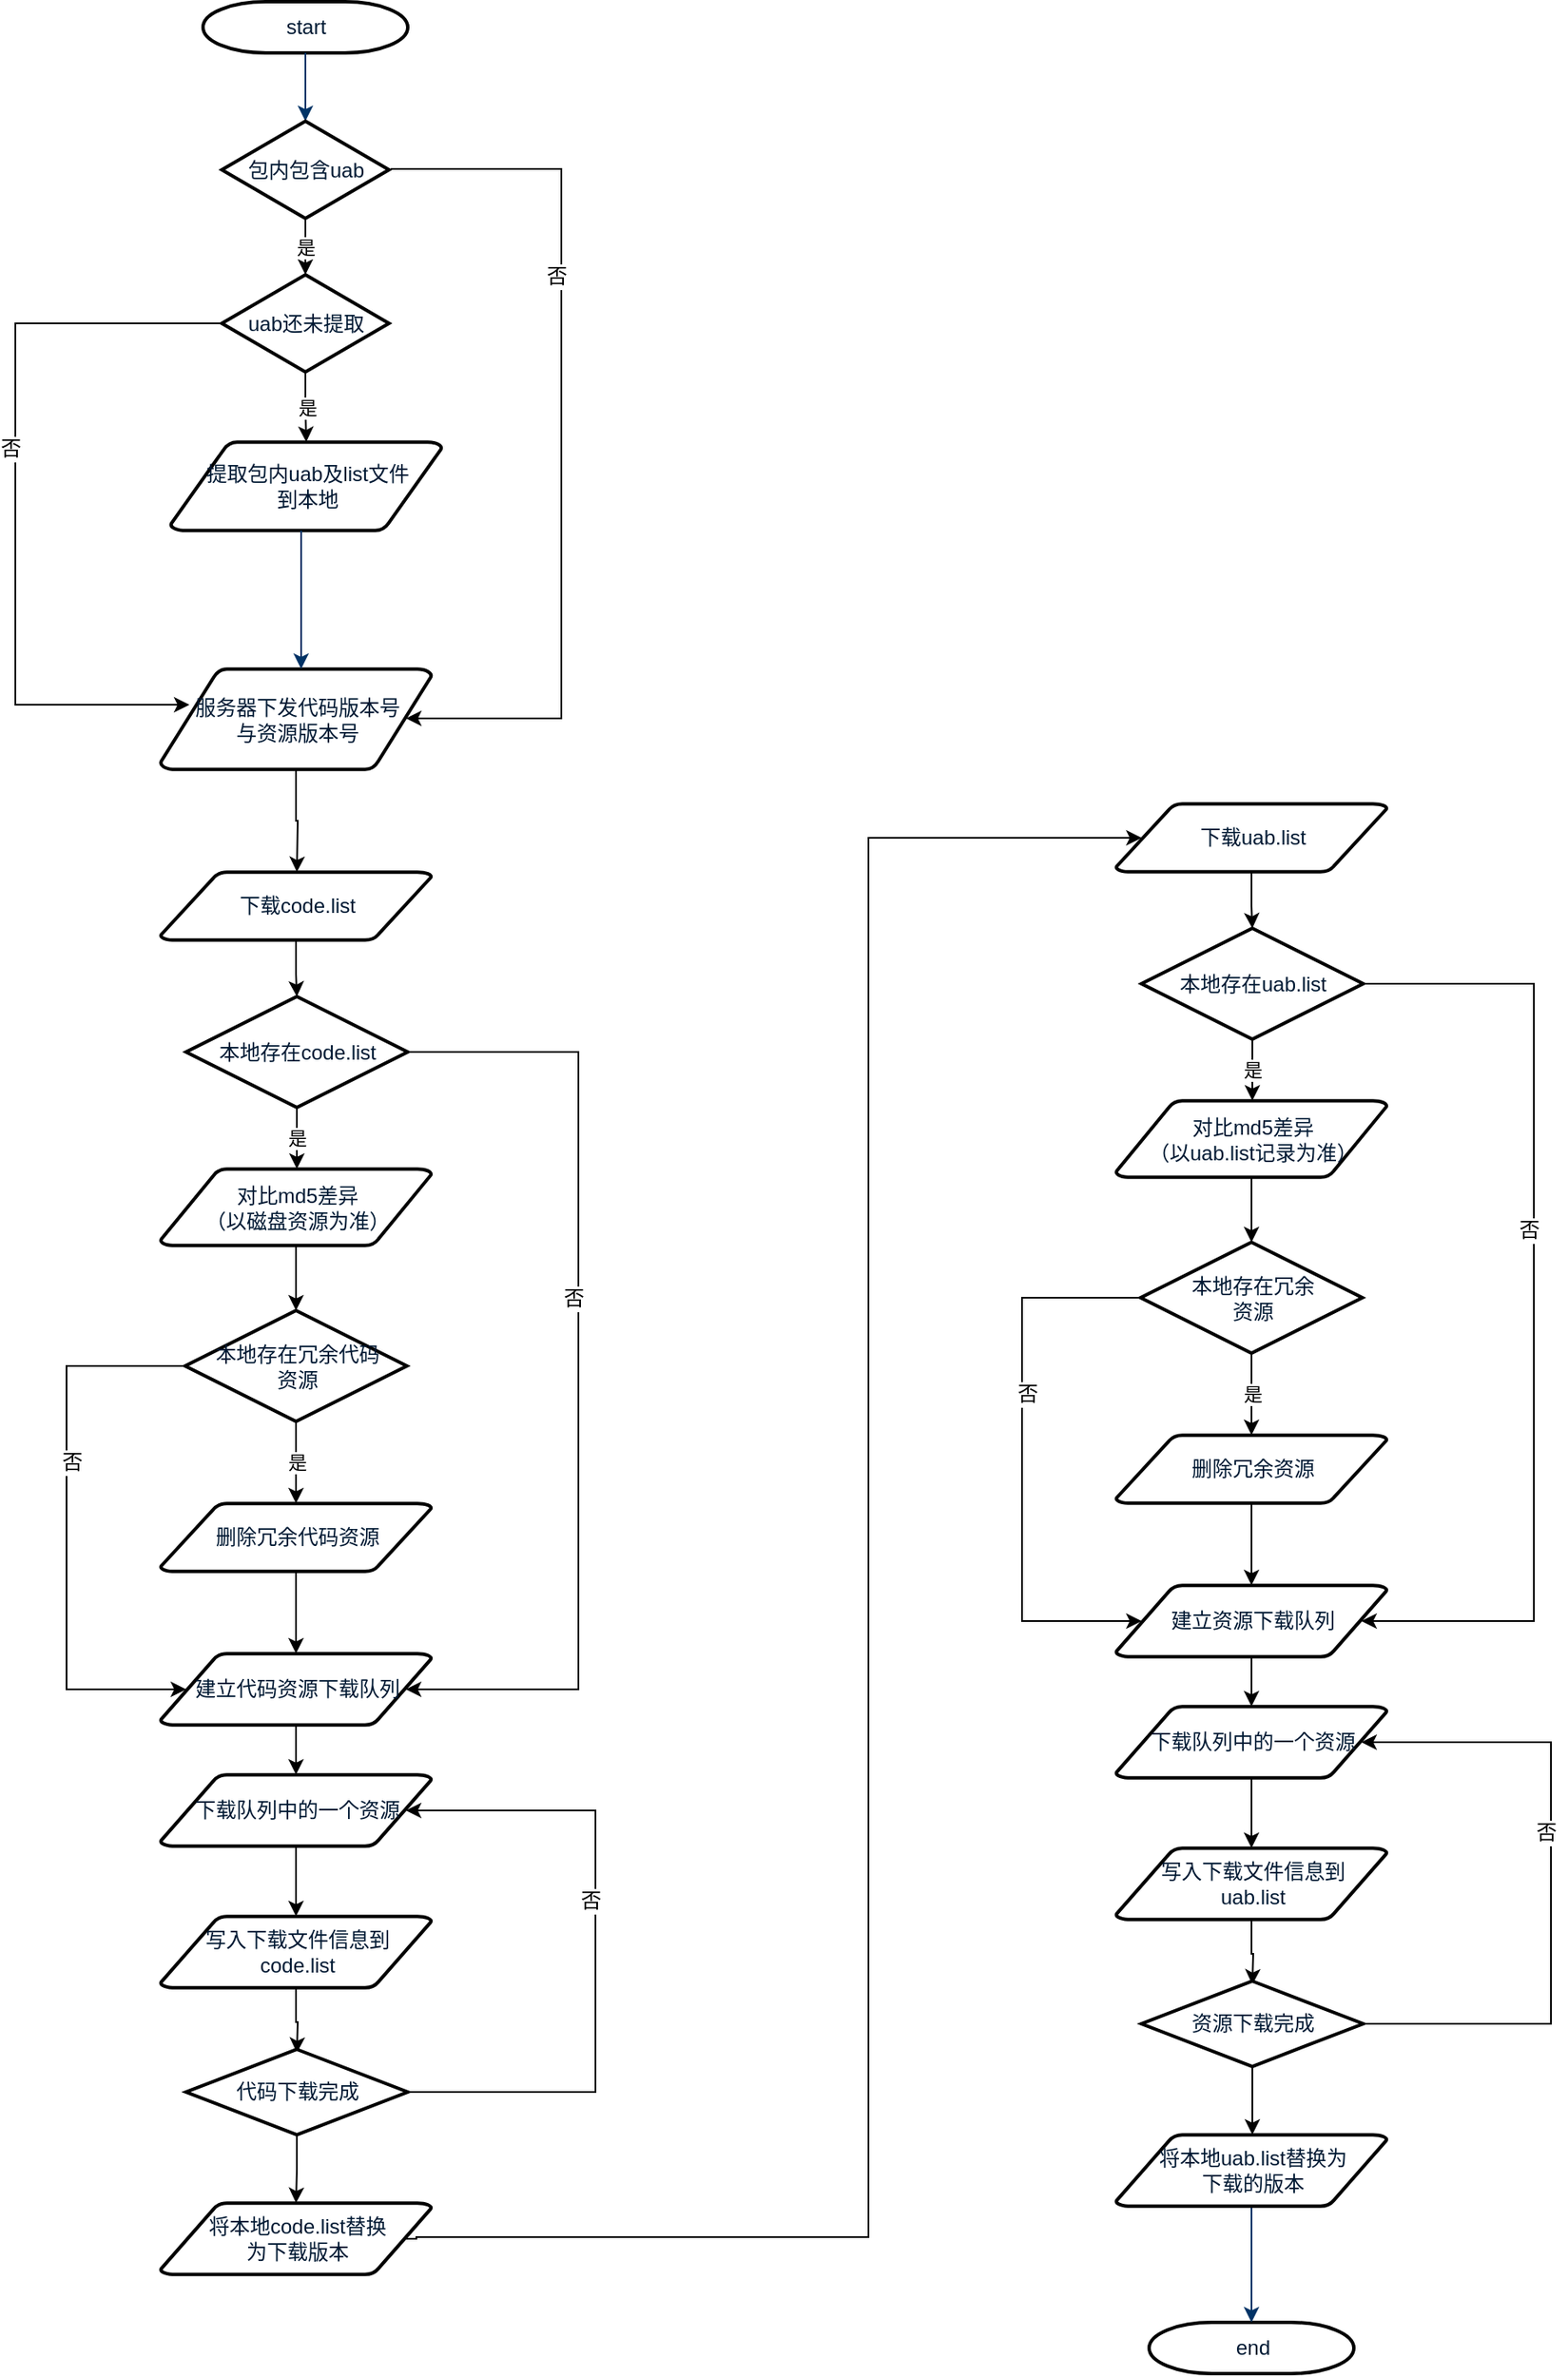 <mxfile version="10.5.9" type="github"><diagram id="6a731a19-8d31-9384-78a2-239565b7b9f0" name="Page-1"><mxGraphModel dx="2034" dy="1156" grid="1" gridSize="10" guides="1" tooltips="1" connect="1" arrows="1" fold="1" page="1" pageScale="1" pageWidth="1169" pageHeight="827" background="#ffffff" math="0" shadow="0"><root><mxCell id="0"/><mxCell id="1" parent="0"/><mxCell id="2" value="start" style="shape=mxgraph.flowchart.terminator;fillColor=#FFFFFF;strokeColor=#000000;strokeWidth=2;gradientColor=none;gradientDirection=north;fontColor=#001933;fontStyle=0;html=1;" parent="1" vertex="1"><mxGeometry x="260" y="60" width="120" height="30" as="geometry"/></mxCell><mxCell id="4" value="提取包内uab及list文件&lt;br&gt;到本地&lt;br&gt;" style="shape=mxgraph.flowchart.data;fillColor=#FFFFFF;strokeColor=#000000;strokeWidth=2;gradientColor=none;gradientDirection=north;fontColor=#001933;fontStyle=0;html=1;" parent="1" vertex="1"><mxGeometry x="241" y="318" width="159" height="52" as="geometry"/></mxCell><mxCell id="7" style="fontColor=#001933;fontStyle=1;strokeColor=#003366;strokeWidth=1;html=1;" parent="1" source="2" edge="1"><mxGeometry relative="1" as="geometry"><mxPoint x="320" y="130" as="targetPoint"/></mxGeometry></mxCell><mxCell id="IXbfZBWrWdyQMNdrS6CQ-68" value="" style="edgeStyle=orthogonalEdgeStyle;rounded=0;orthogonalLoop=1;jettySize=auto;html=1;" edge="1" parent="1" source="13"><mxGeometry relative="1" as="geometry"><mxPoint x="315" y="570" as="targetPoint"/></mxGeometry></mxCell><mxCell id="13" value="服务器下发代码版本号&lt;br&gt;与资源版本号&lt;br&gt;" style="shape=mxgraph.flowchart.data;fillColor=#FFFFFF;strokeColor=#000000;strokeWidth=2;gradientColor=none;gradientDirection=north;fontColor=#001933;fontStyle=0;html=1;" parent="1" vertex="1"><mxGeometry x="235" y="451" width="159" height="59" as="geometry"/></mxCell><mxCell id="17" value="" style="edgeStyle=elbowEdgeStyle;elbow=horizontal;fontColor=#001933;fontStyle=1;strokeColor=#003366;strokeWidth=1;html=1;" parent="1" source="4" target="13" edge="1"><mxGeometry width="100" height="100" as="geometry"><mxPoint y="100" as="sourcePoint"/><mxPoint x="100" as="targetPoint"/></mxGeometry></mxCell><mxCell id="40" value="end" style="shape=mxgraph.flowchart.terminator;fillColor=#FFFFFF;strokeColor=#000000;strokeWidth=2;gradientColor=none;gradientDirection=north;fontColor=#001933;fontStyle=0;html=1;" parent="1" vertex="1"><mxGeometry x="814.5" y="1420" width="120" height="30" as="geometry"/></mxCell><mxCell id="43" value="" style="edgeStyle=elbowEdgeStyle;elbow=vertical;exitX=0.5;exitY=1;exitPerimeter=0;entryX=0.5;entryY=0;entryPerimeter=0;fontColor=#001933;fontStyle=1;strokeColor=#003366;strokeWidth=1;html=1;exitDx=0;exitDy=0;" parent="1" source="IXbfZBWrWdyQMNdrS6CQ-125" target="40" edge="1"><mxGeometry width="100" height="100" as="geometry"><mxPoint x="320" y="1810" as="sourcePoint"/><mxPoint x="100" as="targetPoint"/></mxGeometry></mxCell><mxCell id="IXbfZBWrWdyQMNdrS6CQ-58" value="是" style="edgeStyle=orthogonalEdgeStyle;rounded=0;orthogonalLoop=1;jettySize=auto;html=1;" edge="1" parent="1" source="IXbfZBWrWdyQMNdrS6CQ-55" target="IXbfZBWrWdyQMNdrS6CQ-56"><mxGeometry relative="1" as="geometry"/></mxCell><mxCell id="IXbfZBWrWdyQMNdrS6CQ-55" value="包内包含uab" style="shape=mxgraph.flowchart.decision;fillColor=#FFFFFF;strokeColor=#000000;strokeWidth=2;gradientColor=none;gradientDirection=north;fontColor=#001933;fontStyle=0;html=1;" vertex="1" parent="1"><mxGeometry x="271" y="130" width="98" height="57" as="geometry"/></mxCell><mxCell id="IXbfZBWrWdyQMNdrS6CQ-59" value="是" style="edgeStyle=orthogonalEdgeStyle;rounded=0;orthogonalLoop=1;jettySize=auto;html=1;" edge="1" parent="1" source="IXbfZBWrWdyQMNdrS6CQ-56" target="4"><mxGeometry relative="1" as="geometry"/></mxCell><mxCell id="IXbfZBWrWdyQMNdrS6CQ-61" value="" style="edgeStyle=orthogonalEdgeStyle;rounded=0;orthogonalLoop=1;jettySize=auto;html=1;entryX=0.107;entryY=0.356;entryDx=0;entryDy=0;entryPerimeter=0;" edge="1" parent="1" source="IXbfZBWrWdyQMNdrS6CQ-56" target="13"><mxGeometry relative="1" as="geometry"><mxPoint x="191" y="248.5" as="targetPoint"/><Array as="points"><mxPoint x="150" y="249"/><mxPoint x="150" y="472"/></Array></mxGeometry></mxCell><mxCell id="IXbfZBWrWdyQMNdrS6CQ-62" value="否" style="text;html=1;resizable=0;points=[];align=center;verticalAlign=middle;labelBackgroundColor=#ffffff;" vertex="1" connectable="0" parent="IXbfZBWrWdyQMNdrS6CQ-61"><mxGeometry x="-0.132" y="-3" relative="1" as="geometry"><mxPoint as="offset"/></mxGeometry></mxCell><mxCell id="IXbfZBWrWdyQMNdrS6CQ-64" value="" style="edgeStyle=orthogonalEdgeStyle;rounded=0;orthogonalLoop=1;jettySize=auto;html=1;" edge="1" parent="1"><mxGeometry relative="1" as="geometry"><mxPoint x="370" y="158" as="sourcePoint"/><mxPoint x="379" y="480" as="targetPoint"/><Array as="points"><mxPoint x="470" y="158"/><mxPoint x="470" y="480"/><mxPoint x="379" y="480"/></Array></mxGeometry></mxCell><mxCell id="IXbfZBWrWdyQMNdrS6CQ-65" value="否" style="text;html=1;resizable=0;points=[];align=center;verticalAlign=middle;labelBackgroundColor=#ffffff;" vertex="1" connectable="0" parent="IXbfZBWrWdyQMNdrS6CQ-64"><mxGeometry x="-0.621" y="-63" relative="1" as="geometry"><mxPoint as="offset"/></mxGeometry></mxCell><mxCell id="IXbfZBWrWdyQMNdrS6CQ-56" value="uab还未提取" style="shape=mxgraph.flowchart.decision;fillColor=#FFFFFF;strokeColor=#000000;strokeWidth=2;gradientColor=none;gradientDirection=north;fontColor=#001933;fontStyle=0;html=1;" vertex="1" parent="1"><mxGeometry x="271" y="220" width="98" height="57" as="geometry"/></mxCell><mxCell id="IXbfZBWrWdyQMNdrS6CQ-77" value="" style="edgeStyle=orthogonalEdgeStyle;rounded=0;orthogonalLoop=1;jettySize=auto;html=1;" edge="1" parent="1" source="IXbfZBWrWdyQMNdrS6CQ-66" target="IXbfZBWrWdyQMNdrS6CQ-76"><mxGeometry relative="1" as="geometry"/></mxCell><mxCell id="IXbfZBWrWdyQMNdrS6CQ-66" value="对比md5差异&lt;br&gt;（以磁盘资源为准）" style="shape=mxgraph.flowchart.data;fillColor=#FFFFFF;strokeColor=#000000;strokeWidth=2;gradientColor=none;gradientDirection=north;fontColor=#001933;fontStyle=0;html=1;" vertex="1" parent="1"><mxGeometry x="235" y="744" width="159" height="45" as="geometry"/></mxCell><mxCell id="IXbfZBWrWdyQMNdrS6CQ-74" value="是" style="edgeStyle=orthogonalEdgeStyle;rounded=0;orthogonalLoop=1;jettySize=auto;html=1;" edge="1" parent="1" source="IXbfZBWrWdyQMNdrS6CQ-70" target="IXbfZBWrWdyQMNdrS6CQ-66"><mxGeometry relative="1" as="geometry"><Array as="points"><mxPoint x="315" y="728"/><mxPoint x="315" y="728"/></Array></mxGeometry></mxCell><mxCell id="IXbfZBWrWdyQMNdrS6CQ-85" style="edgeStyle=orthogonalEdgeStyle;rounded=0;orthogonalLoop=1;jettySize=auto;html=1;entryX=0.905;entryY=0.5;entryDx=0;entryDy=0;entryPerimeter=0;" edge="1" parent="1" source="IXbfZBWrWdyQMNdrS6CQ-70" target="IXbfZBWrWdyQMNdrS6CQ-71"><mxGeometry relative="1" as="geometry"><Array as="points"><mxPoint x="480" y="676"/><mxPoint x="480" y="1049"/></Array></mxGeometry></mxCell><mxCell id="IXbfZBWrWdyQMNdrS6CQ-86" value="否" style="text;html=1;resizable=0;points=[];align=center;verticalAlign=middle;labelBackgroundColor=#ffffff;" vertex="1" connectable="0" parent="IXbfZBWrWdyQMNdrS6CQ-85"><mxGeometry x="-0.15" y="-3" relative="1" as="geometry"><mxPoint as="offset"/></mxGeometry></mxCell><mxCell id="IXbfZBWrWdyQMNdrS6CQ-70" value="本地存在code.list" style="shape=mxgraph.flowchart.decision;fillColor=#FFFFFF;strokeColor=#000000;strokeWidth=2;gradientColor=none;gradientDirection=north;fontColor=#001933;fontStyle=0;html=1;" vertex="1" parent="1"><mxGeometry x="250" y="643" width="130" height="65" as="geometry"/></mxCell><mxCell id="IXbfZBWrWdyQMNdrS6CQ-90" value="" style="edgeStyle=orthogonalEdgeStyle;rounded=0;orthogonalLoop=1;jettySize=auto;html=1;" edge="1" parent="1" source="IXbfZBWrWdyQMNdrS6CQ-71" target="IXbfZBWrWdyQMNdrS6CQ-89"><mxGeometry relative="1" as="geometry"/></mxCell><mxCell id="IXbfZBWrWdyQMNdrS6CQ-71" value="建立代码资源下载队列" style="shape=mxgraph.flowchart.data;fillColor=#FFFFFF;strokeColor=#000000;strokeWidth=2;gradientColor=none;gradientDirection=north;fontColor=#001933;fontStyle=0;html=1;" vertex="1" parent="1"><mxGeometry x="235" y="1028" width="159" height="42" as="geometry"/></mxCell><mxCell id="IXbfZBWrWdyQMNdrS6CQ-92" value="" style="edgeStyle=orthogonalEdgeStyle;rounded=0;orthogonalLoop=1;jettySize=auto;html=1;" edge="1" parent="1" source="IXbfZBWrWdyQMNdrS6CQ-89" target="IXbfZBWrWdyQMNdrS6CQ-91"><mxGeometry relative="1" as="geometry"/></mxCell><mxCell id="IXbfZBWrWdyQMNdrS6CQ-89" value="下载队列中的一个资源" style="shape=mxgraph.flowchart.data;fillColor=#FFFFFF;strokeColor=#000000;strokeWidth=2;gradientColor=none;gradientDirection=north;fontColor=#001933;fontStyle=0;html=1;" vertex="1" parent="1"><mxGeometry x="235" y="1099" width="159" height="42" as="geometry"/></mxCell><mxCell id="IXbfZBWrWdyQMNdrS6CQ-94" value="" style="edgeStyle=orthogonalEdgeStyle;rounded=0;orthogonalLoop=1;jettySize=auto;html=1;" edge="1" parent="1" source="IXbfZBWrWdyQMNdrS6CQ-91"><mxGeometry relative="1" as="geometry"><mxPoint x="315" y="1262" as="targetPoint"/></mxGeometry></mxCell><mxCell id="IXbfZBWrWdyQMNdrS6CQ-91" value="写入下载文件信息到&lt;br&gt;code.list&lt;br&gt;" style="shape=mxgraph.flowchart.data;fillColor=#FFFFFF;strokeColor=#000000;strokeWidth=2;gradientColor=none;gradientDirection=north;fontColor=#001933;fontStyle=0;html=1;" vertex="1" parent="1"><mxGeometry x="235" y="1182" width="159" height="42" as="geometry"/></mxCell><mxCell id="IXbfZBWrWdyQMNdrS6CQ-73" value="" style="edgeStyle=orthogonalEdgeStyle;rounded=0;orthogonalLoop=1;jettySize=auto;html=1;" edge="1" parent="1" source="IXbfZBWrWdyQMNdrS6CQ-72" target="IXbfZBWrWdyQMNdrS6CQ-70"><mxGeometry relative="1" as="geometry"/></mxCell><mxCell id="IXbfZBWrWdyQMNdrS6CQ-72" value="下载code.list" style="shape=mxgraph.flowchart.data;fillColor=#FFFFFF;strokeColor=#000000;strokeWidth=2;gradientColor=none;gradientDirection=north;fontColor=#001933;fontStyle=0;html=1;" vertex="1" parent="1"><mxGeometry x="235" y="570" width="159" height="40" as="geometry"/></mxCell><mxCell id="IXbfZBWrWdyQMNdrS6CQ-81" value="" style="edgeStyle=orthogonalEdgeStyle;rounded=0;orthogonalLoop=1;jettySize=auto;html=1;" edge="1" parent="1" source="IXbfZBWrWdyQMNdrS6CQ-75" target="IXbfZBWrWdyQMNdrS6CQ-71"><mxGeometry relative="1" as="geometry"/></mxCell><mxCell id="IXbfZBWrWdyQMNdrS6CQ-75" value="删除冗余代码资源" style="shape=mxgraph.flowchart.data;fillColor=#FFFFFF;strokeColor=#000000;strokeWidth=2;gradientColor=none;gradientDirection=north;fontColor=#001933;fontStyle=0;html=1;" vertex="1" parent="1"><mxGeometry x="235" y="940" width="159" height="40" as="geometry"/></mxCell><mxCell id="IXbfZBWrWdyQMNdrS6CQ-80" value="是" style="edgeStyle=orthogonalEdgeStyle;rounded=0;orthogonalLoop=1;jettySize=auto;html=1;entryX=0.5;entryY=0;entryDx=0;entryDy=0;entryPerimeter=0;" edge="1" parent="1" source="IXbfZBWrWdyQMNdrS6CQ-76" target="IXbfZBWrWdyQMNdrS6CQ-75"><mxGeometry relative="1" as="geometry"/></mxCell><mxCell id="IXbfZBWrWdyQMNdrS6CQ-87" style="edgeStyle=orthogonalEdgeStyle;rounded=0;orthogonalLoop=1;jettySize=auto;html=1;entryX=0.095;entryY=0.5;entryDx=0;entryDy=0;entryPerimeter=0;" edge="1" parent="1" source="IXbfZBWrWdyQMNdrS6CQ-76" target="IXbfZBWrWdyQMNdrS6CQ-71"><mxGeometry relative="1" as="geometry"><Array as="points"><mxPoint x="180" y="859.5"/><mxPoint x="180" y="1049"/></Array></mxGeometry></mxCell><mxCell id="IXbfZBWrWdyQMNdrS6CQ-88" value="否" style="text;html=1;resizable=0;points=[];align=center;verticalAlign=middle;labelBackgroundColor=#ffffff;" vertex="1" connectable="0" parent="IXbfZBWrWdyQMNdrS6CQ-87"><mxGeometry x="-0.236" y="3" relative="1" as="geometry"><mxPoint as="offset"/></mxGeometry></mxCell><mxCell id="IXbfZBWrWdyQMNdrS6CQ-76" value="本地存在冗余代码&lt;br&gt;资源" style="shape=mxgraph.flowchart.decision;fillColor=#FFFFFF;strokeColor=#000000;strokeWidth=2;gradientColor=none;gradientDirection=north;fontColor=#001933;fontStyle=0;html=1;" vertex="1" parent="1"><mxGeometry x="249.5" y="827" width="130" height="65" as="geometry"/></mxCell><mxCell id="IXbfZBWrWdyQMNdrS6CQ-97" value="" style="edgeStyle=orthogonalEdgeStyle;rounded=0;orthogonalLoop=1;jettySize=auto;html=1;entryX=0.905;entryY=0.5;entryDx=0;entryDy=0;entryPerimeter=0;" edge="1" parent="1" source="IXbfZBWrWdyQMNdrS6CQ-95" target="IXbfZBWrWdyQMNdrS6CQ-89"><mxGeometry relative="1" as="geometry"><mxPoint x="460" y="1292.5" as="targetPoint"/><Array as="points"><mxPoint x="490" y="1285"/><mxPoint x="490" y="1120"/></Array></mxGeometry></mxCell><mxCell id="IXbfZBWrWdyQMNdrS6CQ-98" value="否" style="text;html=1;resizable=0;points=[];align=center;verticalAlign=middle;labelBackgroundColor=#ffffff;" vertex="1" connectable="0" parent="IXbfZBWrWdyQMNdrS6CQ-97"><mxGeometry x="0.152" y="3" relative="1" as="geometry"><mxPoint as="offset"/></mxGeometry></mxCell><mxCell id="IXbfZBWrWdyQMNdrS6CQ-122" style="edgeStyle=orthogonalEdgeStyle;rounded=0;orthogonalLoop=1;jettySize=auto;html=1;entryX=0.095;entryY=0.5;entryDx=0;entryDy=0;entryPerimeter=0;exitX=0.905;exitY=0.5;exitDx=0;exitDy=0;exitPerimeter=0;" edge="1" parent="1" source="IXbfZBWrWdyQMNdrS6CQ-126" target="IXbfZBWrWdyQMNdrS6CQ-112"><mxGeometry relative="1" as="geometry"><mxPoint x="400" y="1400" as="sourcePoint"/><Array as="points"><mxPoint x="385" y="1370"/><mxPoint x="650" y="1370"/><mxPoint x="650" y="550"/></Array></mxGeometry></mxCell><mxCell id="IXbfZBWrWdyQMNdrS6CQ-127" value="" style="edgeStyle=orthogonalEdgeStyle;rounded=0;orthogonalLoop=1;jettySize=auto;html=1;" edge="1" parent="1" source="IXbfZBWrWdyQMNdrS6CQ-95" target="IXbfZBWrWdyQMNdrS6CQ-126"><mxGeometry relative="1" as="geometry"/></mxCell><mxCell id="IXbfZBWrWdyQMNdrS6CQ-95" value="代码下载完成" style="shape=mxgraph.flowchart.decision;fillColor=#FFFFFF;strokeColor=#000000;strokeWidth=2;gradientColor=none;gradientDirection=north;fontColor=#001933;fontStyle=0;html=1;" vertex="1" parent="1"><mxGeometry x="250" y="1260" width="130" height="50" as="geometry"/></mxCell><mxCell id="IXbfZBWrWdyQMNdrS6CQ-99" value="" style="edgeStyle=orthogonalEdgeStyle;rounded=0;orthogonalLoop=1;jettySize=auto;html=1;" edge="1" source="IXbfZBWrWdyQMNdrS6CQ-100" target="IXbfZBWrWdyQMNdrS6CQ-118" parent="1"><mxGeometry relative="1" as="geometry"/></mxCell><mxCell id="IXbfZBWrWdyQMNdrS6CQ-100" value="对比md5差异&lt;br&gt;（以uab.list记录为准）&lt;br&gt;" style="shape=mxgraph.flowchart.data;fillColor=#FFFFFF;strokeColor=#000000;strokeWidth=2;gradientColor=none;gradientDirection=north;fontColor=#001933;fontStyle=0;html=1;" vertex="1" parent="1"><mxGeometry x="795" y="704" width="159" height="45" as="geometry"/></mxCell><mxCell id="IXbfZBWrWdyQMNdrS6CQ-101" value="是" style="edgeStyle=orthogonalEdgeStyle;rounded=0;orthogonalLoop=1;jettySize=auto;html=1;" edge="1" source="IXbfZBWrWdyQMNdrS6CQ-104" target="IXbfZBWrWdyQMNdrS6CQ-100" parent="1"><mxGeometry relative="1" as="geometry"><Array as="points"><mxPoint x="875" y="688"/><mxPoint x="875" y="688"/></Array></mxGeometry></mxCell><mxCell id="IXbfZBWrWdyQMNdrS6CQ-102" style="edgeStyle=orthogonalEdgeStyle;rounded=0;orthogonalLoop=1;jettySize=auto;html=1;entryX=0.905;entryY=0.5;entryDx=0;entryDy=0;entryPerimeter=0;" edge="1" source="IXbfZBWrWdyQMNdrS6CQ-104" target="IXbfZBWrWdyQMNdrS6CQ-106" parent="1"><mxGeometry relative="1" as="geometry"><Array as="points"><mxPoint x="1040" y="636"/><mxPoint x="1040" y="1009"/></Array></mxGeometry></mxCell><mxCell id="IXbfZBWrWdyQMNdrS6CQ-103" value="否" style="text;html=1;resizable=0;points=[];align=center;verticalAlign=middle;labelBackgroundColor=#ffffff;" vertex="1" connectable="0" parent="IXbfZBWrWdyQMNdrS6CQ-102"><mxGeometry x="-0.15" y="-3" relative="1" as="geometry"><mxPoint as="offset"/></mxGeometry></mxCell><mxCell id="IXbfZBWrWdyQMNdrS6CQ-104" value="本地存在uab.list" style="shape=mxgraph.flowchart.decision;fillColor=#FFFFFF;strokeColor=#000000;strokeWidth=2;gradientColor=none;gradientDirection=north;fontColor=#001933;fontStyle=0;html=1;" vertex="1" parent="1"><mxGeometry x="810" y="603" width="130" height="65" as="geometry"/></mxCell><mxCell id="IXbfZBWrWdyQMNdrS6CQ-105" value="" style="edgeStyle=orthogonalEdgeStyle;rounded=0;orthogonalLoop=1;jettySize=auto;html=1;" edge="1" source="IXbfZBWrWdyQMNdrS6CQ-106" target="IXbfZBWrWdyQMNdrS6CQ-108" parent="1"><mxGeometry relative="1" as="geometry"/></mxCell><mxCell id="IXbfZBWrWdyQMNdrS6CQ-106" value="建立资源下载队列" style="shape=mxgraph.flowchart.data;fillColor=#FFFFFF;strokeColor=#000000;strokeWidth=2;gradientColor=none;gradientDirection=north;fontColor=#001933;fontStyle=0;html=1;" vertex="1" parent="1"><mxGeometry x="795" y="988" width="159" height="42" as="geometry"/></mxCell><mxCell id="IXbfZBWrWdyQMNdrS6CQ-107" value="" style="edgeStyle=orthogonalEdgeStyle;rounded=0;orthogonalLoop=1;jettySize=auto;html=1;" edge="1" source="IXbfZBWrWdyQMNdrS6CQ-108" target="IXbfZBWrWdyQMNdrS6CQ-110" parent="1"><mxGeometry relative="1" as="geometry"/></mxCell><mxCell id="IXbfZBWrWdyQMNdrS6CQ-108" value="下载队列中的一个资源" style="shape=mxgraph.flowchart.data;fillColor=#FFFFFF;strokeColor=#000000;strokeWidth=2;gradientColor=none;gradientDirection=north;fontColor=#001933;fontStyle=0;html=1;" vertex="1" parent="1"><mxGeometry x="795" y="1059" width="159" height="42" as="geometry"/></mxCell><mxCell id="IXbfZBWrWdyQMNdrS6CQ-109" value="" style="edgeStyle=orthogonalEdgeStyle;rounded=0;orthogonalLoop=1;jettySize=auto;html=1;" edge="1" source="IXbfZBWrWdyQMNdrS6CQ-110" parent="1"><mxGeometry relative="1" as="geometry"><mxPoint x="875" y="1222" as="targetPoint"/></mxGeometry></mxCell><mxCell id="IXbfZBWrWdyQMNdrS6CQ-110" value="写入下载文件信息到&lt;br&gt;uab.list&lt;br&gt;" style="shape=mxgraph.flowchart.data;fillColor=#FFFFFF;strokeColor=#000000;strokeWidth=2;gradientColor=none;gradientDirection=north;fontColor=#001933;fontStyle=0;html=1;" vertex="1" parent="1"><mxGeometry x="795" y="1142" width="159" height="42" as="geometry"/></mxCell><mxCell id="IXbfZBWrWdyQMNdrS6CQ-111" value="" style="edgeStyle=orthogonalEdgeStyle;rounded=0;orthogonalLoop=1;jettySize=auto;html=1;" edge="1" source="IXbfZBWrWdyQMNdrS6CQ-112" target="IXbfZBWrWdyQMNdrS6CQ-104" parent="1"><mxGeometry relative="1" as="geometry"/></mxCell><mxCell id="IXbfZBWrWdyQMNdrS6CQ-112" value="下载uab.list" style="shape=mxgraph.flowchart.data;fillColor=#FFFFFF;strokeColor=#000000;strokeWidth=2;gradientColor=none;gradientDirection=north;fontColor=#001933;fontStyle=0;html=1;" vertex="1" parent="1"><mxGeometry x="795" y="530" width="159" height="40" as="geometry"/></mxCell><mxCell id="IXbfZBWrWdyQMNdrS6CQ-113" value="" style="edgeStyle=orthogonalEdgeStyle;rounded=0;orthogonalLoop=1;jettySize=auto;html=1;" edge="1" source="IXbfZBWrWdyQMNdrS6CQ-114" target="IXbfZBWrWdyQMNdrS6CQ-106" parent="1"><mxGeometry relative="1" as="geometry"/></mxCell><mxCell id="IXbfZBWrWdyQMNdrS6CQ-114" value="删除冗余资源" style="shape=mxgraph.flowchart.data;fillColor=#FFFFFF;strokeColor=#000000;strokeWidth=2;gradientColor=none;gradientDirection=north;fontColor=#001933;fontStyle=0;html=1;" vertex="1" parent="1"><mxGeometry x="795" y="900" width="159" height="40" as="geometry"/></mxCell><mxCell id="IXbfZBWrWdyQMNdrS6CQ-115" value="是" style="edgeStyle=orthogonalEdgeStyle;rounded=0;orthogonalLoop=1;jettySize=auto;html=1;entryX=0.5;entryY=0;entryDx=0;entryDy=0;entryPerimeter=0;" edge="1" source="IXbfZBWrWdyQMNdrS6CQ-118" target="IXbfZBWrWdyQMNdrS6CQ-114" parent="1"><mxGeometry relative="1" as="geometry"/></mxCell><mxCell id="IXbfZBWrWdyQMNdrS6CQ-116" style="edgeStyle=orthogonalEdgeStyle;rounded=0;orthogonalLoop=1;jettySize=auto;html=1;entryX=0.095;entryY=0.5;entryDx=0;entryDy=0;entryPerimeter=0;" edge="1" source="IXbfZBWrWdyQMNdrS6CQ-118" target="IXbfZBWrWdyQMNdrS6CQ-106" parent="1"><mxGeometry relative="1" as="geometry"><Array as="points"><mxPoint x="740" y="819.5"/><mxPoint x="740" y="1009"/></Array></mxGeometry></mxCell><mxCell id="IXbfZBWrWdyQMNdrS6CQ-117" value="否" style="text;html=1;resizable=0;points=[];align=center;verticalAlign=middle;labelBackgroundColor=#ffffff;" vertex="1" connectable="0" parent="IXbfZBWrWdyQMNdrS6CQ-116"><mxGeometry x="-0.236" y="3" relative="1" as="geometry"><mxPoint as="offset"/></mxGeometry></mxCell><mxCell id="IXbfZBWrWdyQMNdrS6CQ-118" value="本地存在冗余&lt;br&gt;资源" style="shape=mxgraph.flowchart.decision;fillColor=#FFFFFF;strokeColor=#000000;strokeWidth=2;gradientColor=none;gradientDirection=north;fontColor=#001933;fontStyle=0;html=1;" vertex="1" parent="1"><mxGeometry x="809.5" y="787" width="130" height="65" as="geometry"/></mxCell><mxCell id="IXbfZBWrWdyQMNdrS6CQ-119" value="" style="edgeStyle=orthogonalEdgeStyle;rounded=0;orthogonalLoop=1;jettySize=auto;html=1;entryX=0.905;entryY=0.5;entryDx=0;entryDy=0;entryPerimeter=0;" edge="1" source="IXbfZBWrWdyQMNdrS6CQ-121" target="IXbfZBWrWdyQMNdrS6CQ-108" parent="1"><mxGeometry relative="1" as="geometry"><mxPoint x="1020" y="1252.5" as="targetPoint"/><Array as="points"><mxPoint x="1050" y="1245"/><mxPoint x="1050" y="1080"/></Array></mxGeometry></mxCell><mxCell id="IXbfZBWrWdyQMNdrS6CQ-120" value="否" style="text;html=1;resizable=0;points=[];align=center;verticalAlign=middle;labelBackgroundColor=#ffffff;" vertex="1" connectable="0" parent="IXbfZBWrWdyQMNdrS6CQ-119"><mxGeometry x="0.152" y="3" relative="1" as="geometry"><mxPoint as="offset"/></mxGeometry></mxCell><mxCell id="IXbfZBWrWdyQMNdrS6CQ-124" value="" style="edgeStyle=orthogonalEdgeStyle;rounded=0;orthogonalLoop=1;jettySize=auto;html=1;" edge="1" parent="1" source="IXbfZBWrWdyQMNdrS6CQ-121"><mxGeometry relative="1" as="geometry"><mxPoint x="875" y="1310" as="targetPoint"/></mxGeometry></mxCell><mxCell id="IXbfZBWrWdyQMNdrS6CQ-121" value="资源下载完成" style="shape=mxgraph.flowchart.decision;fillColor=#FFFFFF;strokeColor=#000000;strokeWidth=2;gradientColor=none;gradientDirection=north;fontColor=#001933;fontStyle=0;html=1;" vertex="1" parent="1"><mxGeometry x="810" y="1220" width="130" height="50" as="geometry"/></mxCell><mxCell id="IXbfZBWrWdyQMNdrS6CQ-125" value="将本地uab.list替换为&lt;br&gt;下载的版本&lt;br&gt;" style="shape=mxgraph.flowchart.data;fillColor=#FFFFFF;strokeColor=#000000;strokeWidth=2;gradientColor=none;gradientDirection=north;fontColor=#001933;fontStyle=0;html=1;" vertex="1" parent="1"><mxGeometry x="795" y="1310" width="159" height="42" as="geometry"/></mxCell><mxCell id="IXbfZBWrWdyQMNdrS6CQ-126" value="将本地code.list替换&lt;br&gt;为下载版本&lt;br&gt;" style="shape=mxgraph.flowchart.data;fillColor=#FFFFFF;strokeColor=#000000;strokeWidth=2;gradientColor=none;gradientDirection=north;fontColor=#001933;fontStyle=0;html=1;" vertex="1" parent="1"><mxGeometry x="235" y="1350" width="159" height="42" as="geometry"/></mxCell></root></mxGraphModel></diagram></mxfile>